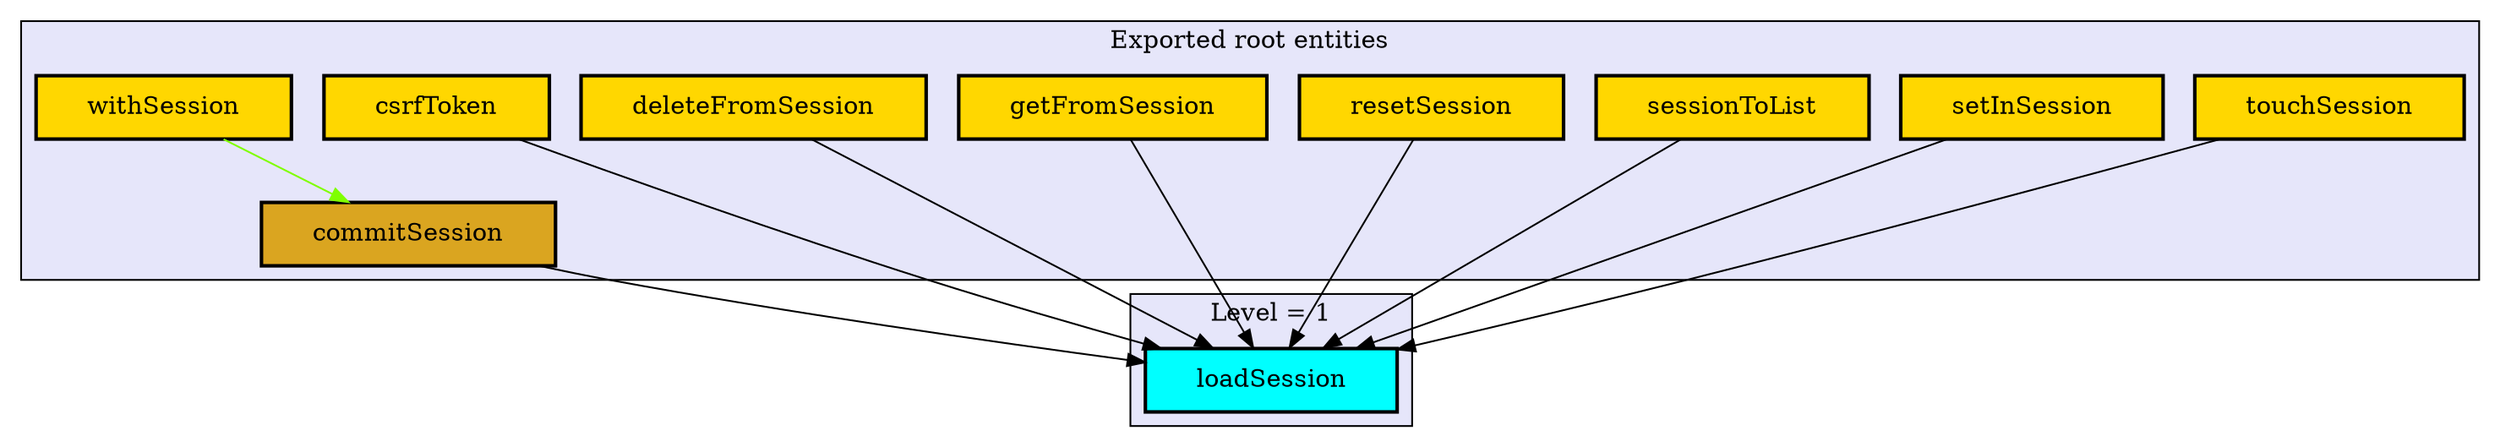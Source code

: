 digraph "Levels within Snap.Snaplet.Session" {
    node [margin="0.4,0.1"
         ,style=filled];
    subgraph cluster_0 {
        graph [label="Exported root entities"
              ,style=filled
              ,fillcolor=lavender];
        1 [label=commitSession
          ,shape=box
          ,fillcolor=goldenrod
          ,style="filled,bold"];
        2 [label=csrfToken
          ,shape=box
          ,fillcolor=gold
          ,style="filled,bold"];
        3 [label=deleteFromSession
          ,shape=box
          ,fillcolor=gold
          ,style="filled,bold"];
        4 [label=getFromSession
          ,shape=box
          ,fillcolor=gold
          ,style="filled,bold"];
        6 [label=resetSession
          ,shape=box
          ,fillcolor=gold
          ,style="filled,bold"];
        7 [label=sessionToList
          ,shape=box
          ,fillcolor=gold
          ,style="filled,bold"];
        8 [label=setInSession
          ,shape=box
          ,fillcolor=gold
          ,style="filled,bold"];
        9 [label=touchSession
          ,shape=box
          ,fillcolor=gold
          ,style="filled,bold"];
        10 [label=withSession
           ,shape=box
           ,fillcolor=gold
           ,style="filled,bold"];
    }
    subgraph cluster_1 {
        graph [label="Level = 1"
              ,style=filled
              ,fillcolor=lavender];
        5 [label=loadSession
          ,shape=box
          ,fillcolor=cyan
          ,style="filled,bold"];
    }
    1 -> 5 [penwidth=1,color=black];
    2 -> 5 [penwidth=1,color=black];
    3 -> 5 [penwidth=1,color=black];
    4 -> 5 [penwidth=1,color=black];
    6 -> 5 [penwidth=1,color=black];
    7 -> 5 [penwidth=1,color=black];
    8 -> 5 [penwidth=1,color=black];
    9 -> 5 [penwidth=1,color=black];
    10 -> 1 [penwidth=1
            ,color=chartreuse];
}

